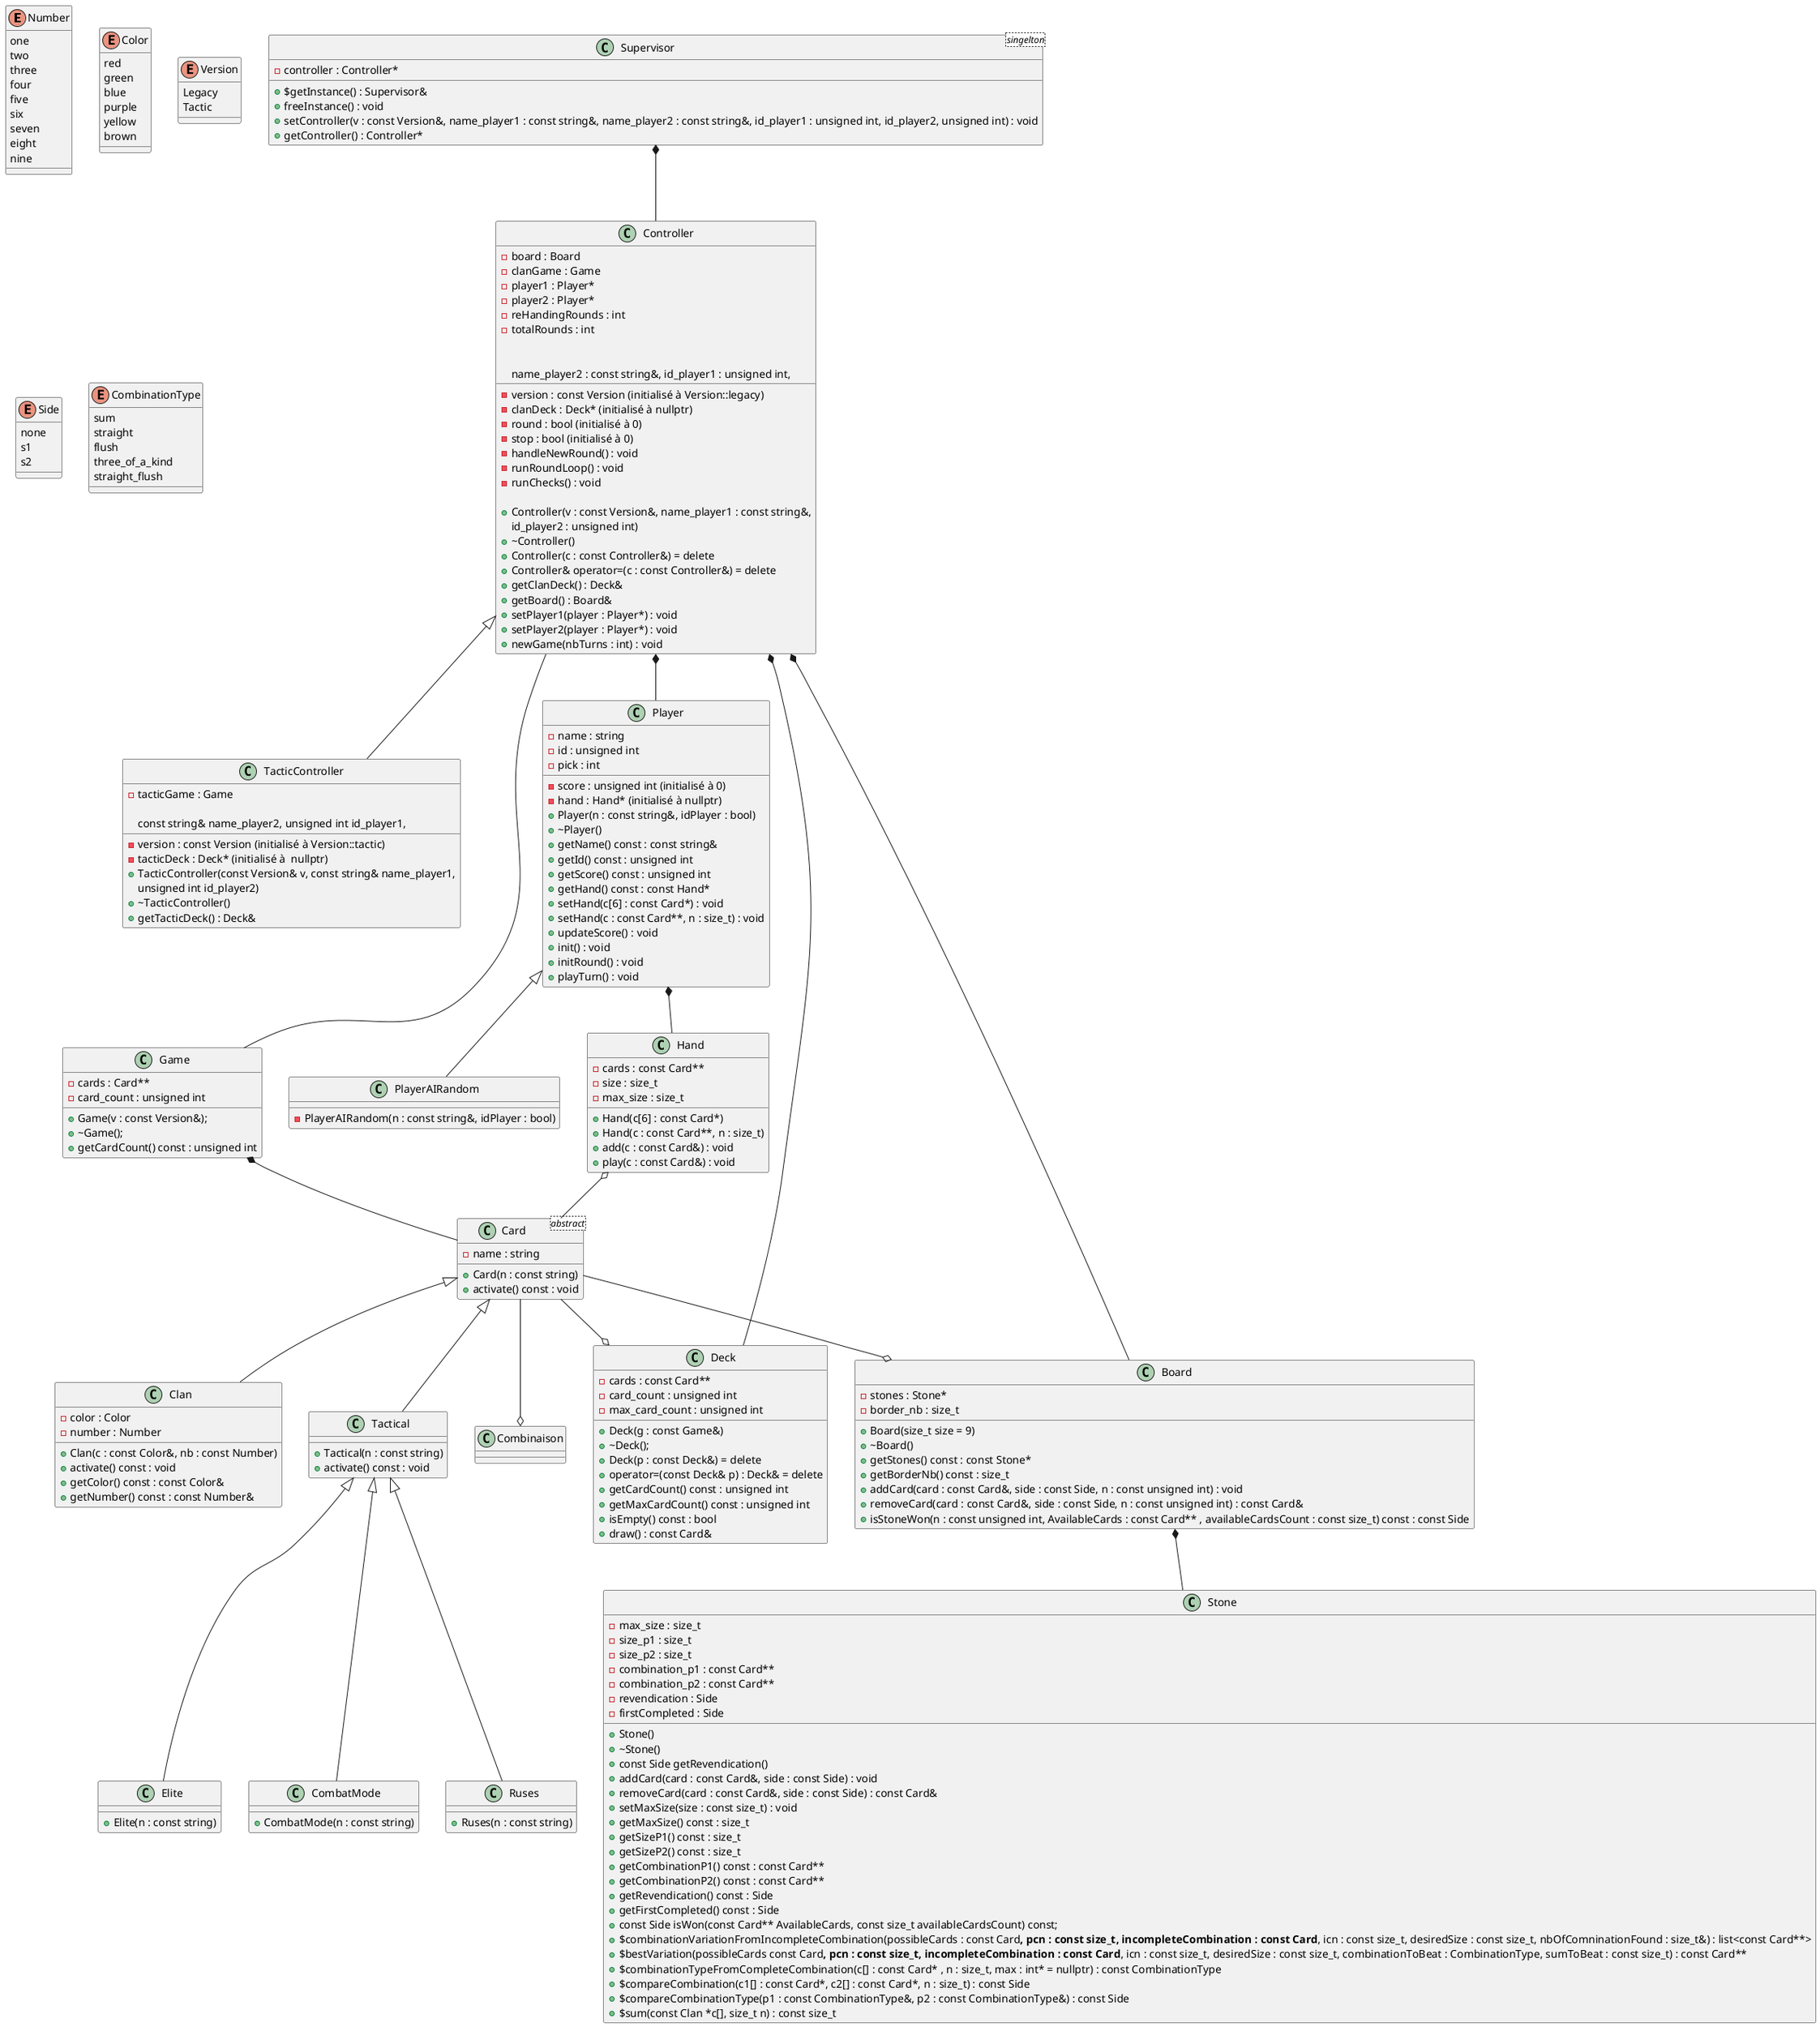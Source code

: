 @startuml Hello

''' ENUMERATIONS '''
enum Number {
    one 
    two
    three
    four
    five
    six
    seven
    eight
    nine
}

enum Color {
    red
    green
    blue
    purple
    yellow
    brown
}

enum Version {
    Legacy
    Tactic
}

enum Side {
    none
    s1
    s2
}

enum CombinationType {
	sum
	straight
	flush
	three_of_a_kind
	straight_flush
}


''' CLASSES '''
class Supervisor <singelton> {
    - controller : Controller* 

    + $getInstance() : Supervisor& 
    + freeInstance() : void
    + setController(v : const Version&, name_player1 : const string&, name_player2 : const string&, id_player1 : unsigned int, id_player2, unsigned int) : void
    + getController() : Controller*
}

class Controller {
    - version : const Version (initialisé à Version::legacy)
	- clanDeck : Deck* (initialisé à nullptr)
	- board : Board
	- clanGame : Game
	- player1 : Player*
	- player2 : Player*
	- round : bool (initialisé à 0)
    - stop : bool (initialisé à 0)
    - reHandingRounds : int
    - totalRounds : int

    - handleNewRound() : void
    - runRoundLoop() : void
    - runChecks() : void

    + Controller(v : const Version&, name_player1 : const string&,
        name_player2 : const string&, id_player1 : unsigned int,
        id_player2 : unsigned int)
    + ~Controller()
    + Controller(c : const Controller&) = delete
	+ Controller& operator=(c : const Controller&) = delete
    + getClanDeck() : Deck&
  	+ getBoard() : Board&
    + setPlayer1(player : Player*) : void
    + setPlayer2(player : Player*) : void
    + newGame(nbTurns : int) : void
}

class TacticController {
    - version : const Version (initialisé à Version::tactic)
	- tacticDeck : Deck* (initialisé à  nullptr)
	- tacticGame : Game

    + TacticController(const Version& v, const string& name_player1,
        const string& name_player2, unsigned int id_player1,
        unsigned int id_player2)
    + ~TacticController()
    + getTacticDeck() : Deck&
}

class Player {
    - name : string
    - id : unsigned int
    - score : unsigned int (initialisé à 0)
    - hand : Hand* (initialisé à nullptr)
    - pick : int

    + Player(n : const string&, idPlayer : bool)
    + ~Player()
    + getName() const : const string& 
    + getId() const : unsigned int
    + getScore() const : unsigned int
    + getHand() const : const Hand*
    + setHand(c[6] : const Card*) : void
    + setHand(c : const Card**, n : size_t) : void
    + updateScore() : void
    + init() : void
    + initRound() : void
    + playTurn() : void
}

class PlayerAIRandom {
    - PlayerAIRandom(n : const string&, idPlayer : bool)
}

class Card <abstract> {
    - name : string

    + Card(n : const string)
    + activate() const : void
}

class Clan {
    - color : Color
	- number : Number

    + Clan(c : const Color&, nb : const Number)
    + activate() const : void
    + getColor() const : const Color&
    + getNumber() const : const Number&
}

class Tactical {
    + Tactical(n : const string)
    + activate() const : void
}

class Elite {
    + Elite(n : const string)
}

class CombatMode {
    + CombatMode(n : const string)
}

class Ruses {
    + Ruses(n : const string)
}

class Hand {
	- cards : const Card**
	- size : size_t
	- max_size : size_t

    + Hand(c[6] : const Card*)
    + Hand(c : const Card**, n : size_t)
    + add(c : const Card&) : void
    + play(c : const Card&) : void
}

class Game {
    - cards : Card**
    - card_count : unsigned int

    + Game(v : const Version&);
	+ ~Game();
	+ getCardCount() const : unsigned int
}

class Deck {
    - cards : const Card**
    - card_count : unsigned int
	- max_card_count : unsigned int

    + Deck(g : const Game&)
    + ~Deck();
	+ Deck(p : const Deck&) = delete
	+ operator=(const Deck& p) : Deck& = delete
	+ getCardCount() const : unsigned int
    + getMaxCardCount() const : unsigned int
    + isEmpty() const : bool
    + draw() : const Card&
}

class Stone {
    - max_size : size_t
	- size_p1 : size_t
	- size_p2 : size_t
	- combination_p1 : const Card**
	- combination_p2 : const Card**
	- revendication : Side
	- firstCompleted : Side

    + Stone()
    + ~Stone()
    + const Side getRevendication()
    + addCard(card : const Card&, side : const Side) : void 
    + removeCard(card : const Card&, side : const Side) : const Card& 
	+ setMaxSize(size : const size_t) : void
    + getMaxSize() const : size_t
    + getSizeP1() const : size_t
    + getSizeP2() const : size_t
    + getCombinationP1() const : const Card**
    + getCombinationP2() const : const Card**
    + getRevendication() const : Side
    + getFirstCompleted() const : Side
    + const Side isWon(const Card** AvailableCards, const size_t availableCardsCount) const;
	+ $combinationVariationFromIncompleteCombination(possibleCards : const Card**, pcn : const size_t, incompleteCombination : const Card**, icn : const size_t, desiredSize : const size_t, nbOfComninationFound : size_t&) : list<const Card**> 
    + $bestVariation(possibleCards const Card**, pcn : const size_t, incompleteCombination : const Card**, icn : const size_t, desiredSize : const size_t, combinationToBeat : CombinationType, sumToBeat : const size_t) : const Card**
    + $combinationTypeFromCompleteCombination(c[] : const Card* , n : size_t, max : int* = nullptr) : const CombinationType
    + $compareCombination(c1[] : const Card*, c2[] : const Card*, n : size_t) : const Side
    + $compareCombinationType(p1 : const CombinationType&, p2 : const CombinationType&) : const Side
    + $sum(const Clan *c[], size_t n) : const size_t
}

class Board {
    - stones : Stone*
	- border_nb : size_t

    + Board(size_t size = 9)
    + ~Board()
    + getStones() const : const Stone*
    + getBorderNb() const : size_t
    + addCard(card : const Card&, side : const Side, n : const unsigned int) : void
    + removeCard(card : const Card&, side : const Side, n : const unsigned int) : const Card&
    + isStoneWon(n : const unsigned int, AvailableCards : const Card** , availableCardsCount : const size_t) const : const Side
}


''' HERITAGES '''
Controller <|-- TacticController

Player <|-- PlayerAIRandom

Card <|-- Clan
Card <|-- Tactical

Tactical <|-- Elite
Tactical <|-- CombatMode
Tactical <|-- Ruses


''' RELATIONS '''
Supervisor *-- Controller

Controller *-- Board
Controller *-- Deck
Controller *-- Player
Controller -- Game

Game *-- Card
Board *-- Stone

Card --o Deck
Card --o Board
Card --o Combinaison

Player *-- Hand

Hand o-- Card

@enduml
